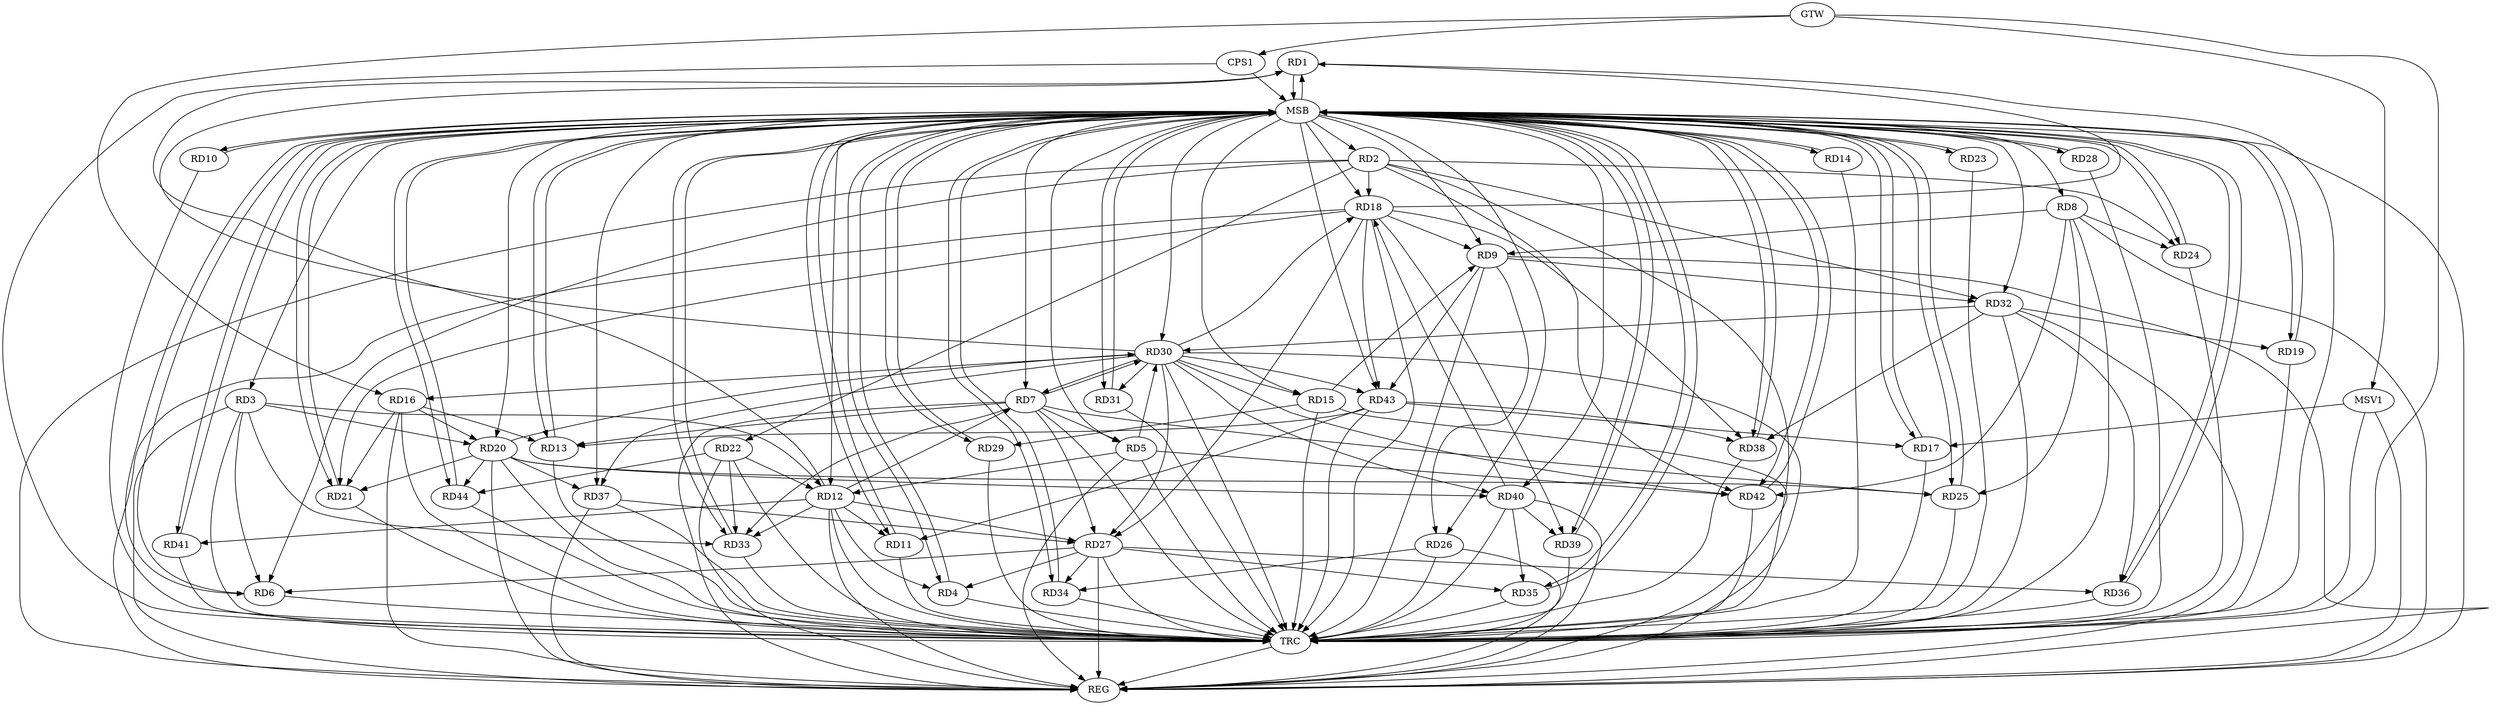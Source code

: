strict digraph G {
  RD1 [ label="RD1" ];
  RD2 [ label="RD2" ];
  RD3 [ label="RD3" ];
  RD4 [ label="RD4" ];
  RD5 [ label="RD5" ];
  RD6 [ label="RD6" ];
  RD7 [ label="RD7" ];
  RD8 [ label="RD8" ];
  RD9 [ label="RD9" ];
  RD10 [ label="RD10" ];
  RD11 [ label="RD11" ];
  RD12 [ label="RD12" ];
  RD13 [ label="RD13" ];
  RD14 [ label="RD14" ];
  RD15 [ label="RD15" ];
  RD16 [ label="RD16" ];
  RD17 [ label="RD17" ];
  RD18 [ label="RD18" ];
  RD19 [ label="RD19" ];
  RD20 [ label="RD20" ];
  RD21 [ label="RD21" ];
  RD22 [ label="RD22" ];
  RD23 [ label="RD23" ];
  RD24 [ label="RD24" ];
  RD25 [ label="RD25" ];
  RD26 [ label="RD26" ];
  RD27 [ label="RD27" ];
  RD28 [ label="RD28" ];
  RD29 [ label="RD29" ];
  RD30 [ label="RD30" ];
  RD31 [ label="RD31" ];
  RD32 [ label="RD32" ];
  RD33 [ label="RD33" ];
  RD34 [ label="RD34" ];
  RD35 [ label="RD35" ];
  RD36 [ label="RD36" ];
  RD37 [ label="RD37" ];
  RD38 [ label="RD38" ];
  RD39 [ label="RD39" ];
  RD40 [ label="RD40" ];
  RD41 [ label="RD41" ];
  RD42 [ label="RD42" ];
  RD43 [ label="RD43" ];
  RD44 [ label="RD44" ];
  CPS1 [ label="CPS1" ];
  GTW [ label="GTW" ];
  REG [ label="REG" ];
  MSB [ label="MSB" ];
  TRC [ label="TRC" ];
  MSV1 [ label="MSV1" ];
  RD12 -> RD1;
  RD18 -> RD1;
  RD30 -> RD1;
  RD2 -> RD6;
  RD2 -> RD18;
  RD2 -> RD22;
  RD2 -> RD24;
  RD2 -> RD32;
  RD2 -> RD42;
  RD3 -> RD6;
  RD3 -> RD12;
  RD3 -> RD20;
  RD3 -> RD33;
  RD12 -> RD4;
  RD27 -> RD4;
  RD7 -> RD5;
  RD5 -> RD12;
  RD5 -> RD30;
  RD5 -> RD42;
  RD27 -> RD6;
  RD12 -> RD7;
  RD7 -> RD13;
  RD7 -> RD25;
  RD7 -> RD27;
  RD7 -> RD30;
  RD30 -> RD7;
  RD7 -> RD33;
  RD8 -> RD9;
  RD8 -> RD24;
  RD8 -> RD25;
  RD8 -> RD42;
  RD15 -> RD9;
  RD18 -> RD9;
  RD9 -> RD26;
  RD9 -> RD32;
  RD9 -> RD43;
  RD12 -> RD11;
  RD43 -> RD11;
  RD22 -> RD12;
  RD12 -> RD27;
  RD12 -> RD33;
  RD12 -> RD41;
  RD16 -> RD13;
  RD43 -> RD13;
  RD15 -> RD29;
  RD30 -> RD15;
  RD16 -> RD20;
  RD16 -> RD21;
  RD43 -> RD17;
  RD18 -> RD21;
  RD18 -> RD27;
  RD18 -> RD38;
  RD18 -> RD39;
  RD40 -> RD18;
  RD18 -> RD43;
  RD32 -> RD19;
  RD20 -> RD21;
  RD20 -> RD25;
  RD20 -> RD30;
  RD20 -> RD37;
  RD20 -> RD40;
  RD20 -> RD44;
  RD22 -> RD33;
  RD22 -> RD44;
  RD26 -> RD34;
  RD30 -> RD27;
  RD27 -> RD34;
  RD27 -> RD35;
  RD27 -> RD36;
  RD37 -> RD27;
  RD32 -> RD30;
  RD30 -> RD37;
  RD30 -> RD40;
  RD30 -> RD42;
  RD30 -> RD43;
  RD32 -> RD36;
  RD32 -> RD38;
  RD40 -> RD35;
  RD43 -> RD38;
  RD40 -> RD39;
  GTW -> RD16;
  GTW -> CPS1;
  RD2 -> REG;
  RD3 -> REG;
  RD5 -> REG;
  RD7 -> REG;
  RD8 -> REG;
  RD9 -> REG;
  RD12 -> REG;
  RD15 -> REG;
  RD16 -> REG;
  RD18 -> REG;
  RD20 -> REG;
  RD22 -> REG;
  RD26 -> REG;
  RD27 -> REG;
  RD30 -> REG;
  RD32 -> REG;
  RD37 -> REG;
  RD40 -> REG;
  RD1 -> MSB;
  MSB -> RD4;
  MSB -> RD18;
  MSB -> RD30;
  MSB -> RD31;
  MSB -> RD33;
  MSB -> RD34;
  MSB -> RD35;
  MSB -> REG;
  RD4 -> MSB;
  MSB -> RD12;
  MSB -> RD39;
  RD6 -> MSB;
  MSB -> RD25;
  MSB -> RD36;
  MSB -> RD42;
  RD10 -> MSB;
  RD11 -> MSB;
  MSB -> RD29;
  RD13 -> MSB;
  MSB -> RD5;
  MSB -> RD10;
  MSB -> RD15;
  MSB -> RD23;
  RD14 -> MSB;
  MSB -> RD9;
  MSB -> RD44;
  RD17 -> MSB;
  MSB -> RD41;
  RD19 -> MSB;
  MSB -> RD3;
  MSB -> RD28;
  RD21 -> MSB;
  MSB -> RD14;
  MSB -> RD26;
  RD23 -> MSB;
  MSB -> RD11;
  MSB -> RD24;
  MSB -> RD37;
  RD24 -> MSB;
  MSB -> RD2;
  RD25 -> MSB;
  MSB -> RD8;
  MSB -> RD38;
  RD28 -> MSB;
  MSB -> RD21;
  MSB -> RD43;
  RD29 -> MSB;
  MSB -> RD32;
  RD31 -> MSB;
  MSB -> RD6;
  MSB -> RD13;
  MSB -> RD19;
  MSB -> RD40;
  RD33 -> MSB;
  RD34 -> MSB;
  MSB -> RD1;
  MSB -> RD7;
  MSB -> RD17;
  RD35 -> MSB;
  RD36 -> MSB;
  MSB -> RD20;
  RD38 -> MSB;
  RD39 -> MSB;
  RD41 -> MSB;
  RD42 -> MSB;
  RD44 -> MSB;
  CPS1 -> MSB;
  RD1 -> TRC;
  RD2 -> TRC;
  RD3 -> TRC;
  RD4 -> TRC;
  RD5 -> TRC;
  RD6 -> TRC;
  RD7 -> TRC;
  RD8 -> TRC;
  RD9 -> TRC;
  RD10 -> TRC;
  RD11 -> TRC;
  RD12 -> TRC;
  RD13 -> TRC;
  RD14 -> TRC;
  RD15 -> TRC;
  RD16 -> TRC;
  RD17 -> TRC;
  RD18 -> TRC;
  RD19 -> TRC;
  RD20 -> TRC;
  RD21 -> TRC;
  RD22 -> TRC;
  RD23 -> TRC;
  RD24 -> TRC;
  RD25 -> TRC;
  RD26 -> TRC;
  RD27 -> TRC;
  RD28 -> TRC;
  RD29 -> TRC;
  RD30 -> TRC;
  RD31 -> TRC;
  RD32 -> TRC;
  RD33 -> TRC;
  RD34 -> TRC;
  RD35 -> TRC;
  RD36 -> TRC;
  RD37 -> TRC;
  RD38 -> TRC;
  RD39 -> TRC;
  RD40 -> TRC;
  RD41 -> TRC;
  RD42 -> TRC;
  RD43 -> TRC;
  RD44 -> TRC;
  CPS1 -> TRC;
  GTW -> TRC;
  TRC -> REG;
  RD30 -> RD16;
  RD30 -> RD31;
  RD30 -> RD18;
  MSV1 -> RD17;
  GTW -> MSV1;
  MSV1 -> REG;
  MSV1 -> TRC;
}
